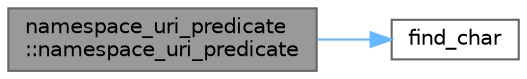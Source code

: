 digraph "namespace_uri_predicate::namespace_uri_predicate"
{
 // INTERACTIVE_SVG=YES
 // LATEX_PDF_SIZE
  bgcolor="transparent";
  edge [fontname=Helvetica,fontsize=10,labelfontname=Helvetica,labelfontsize=10];
  node [fontname=Helvetica,fontsize=10,shape=box,height=0.2,width=0.4];
  rankdir="LR";
  Node1 [id="Node000001",label="namespace_uri_predicate\l::namespace_uri_predicate",height=0.2,width=0.4,color="gray40", fillcolor="grey60", style="filled", fontcolor="black",tooltip=" "];
  Node1 -> Node2 [id="edge1_Node000001_Node000002",color="steelblue1",style="solid",tooltip=" "];
  Node2 [id="Node000002",label="find_char",height=0.2,width=0.4,color="grey40", fillcolor="white", style="filled",URL="$db/d20/pugixml_8cpp.html#a5d6fd7f14db1b88508fb4d4da89931d8",tooltip=" "];
}
